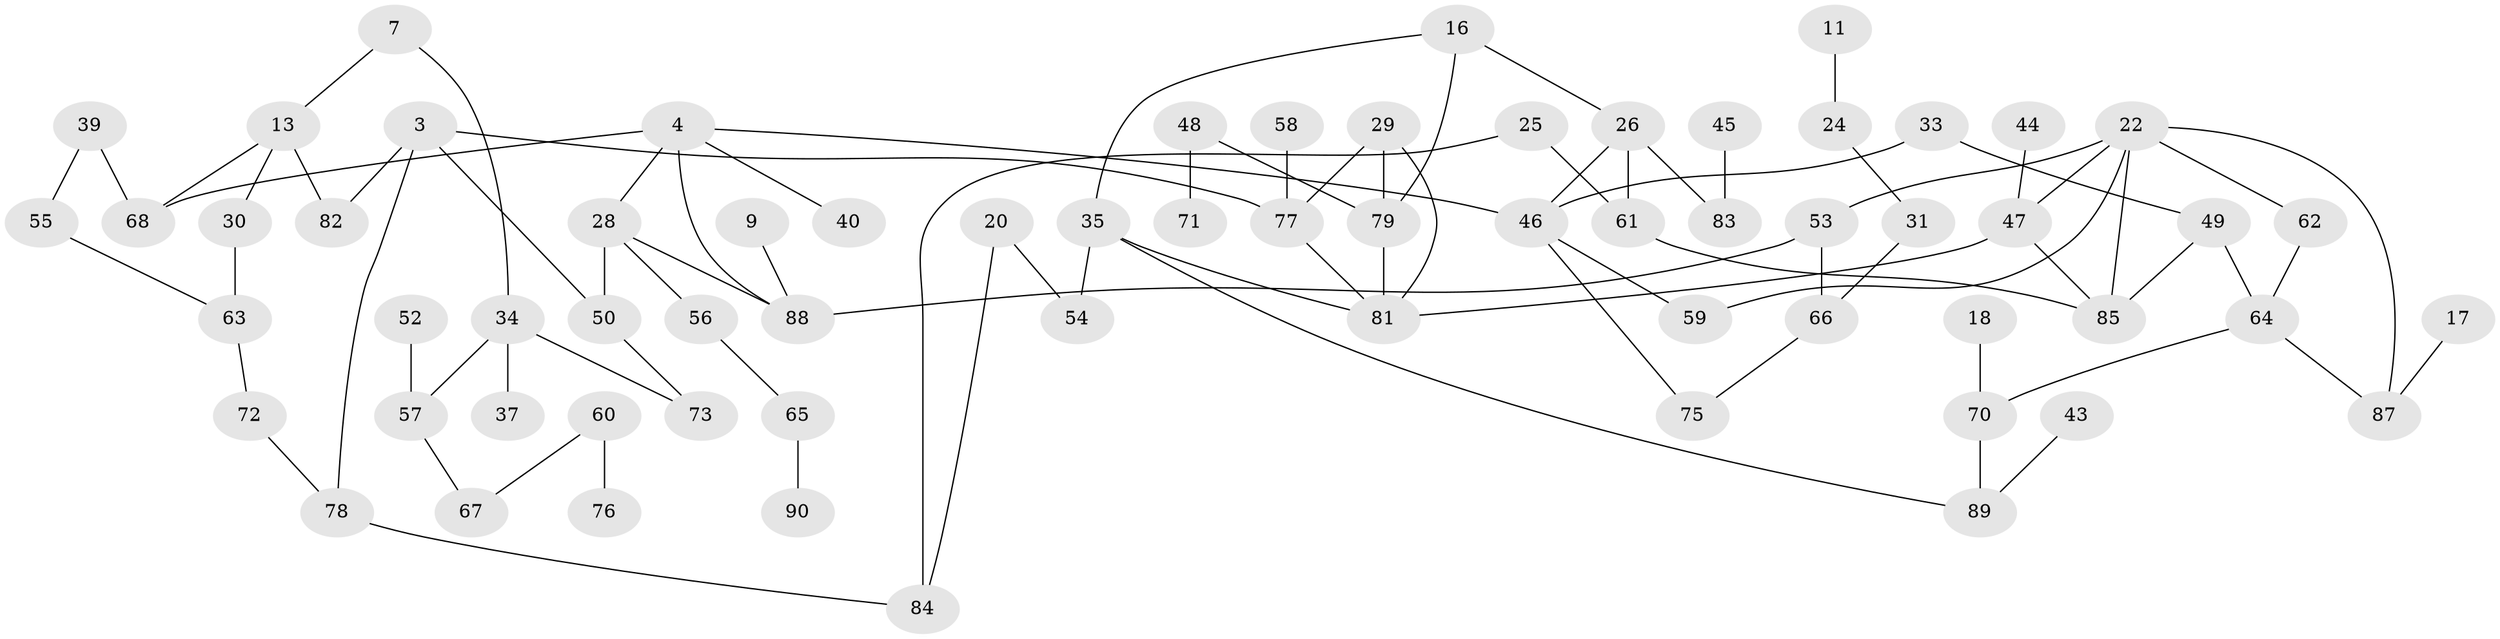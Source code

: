 // original degree distribution, {3: 0.1171875, 1: 0.34375, 0: 0.1484375, 4: 0.171875, 5: 0.0390625, 2: 0.1796875}
// Generated by graph-tools (version 1.1) at 2025/35/03/04/25 23:35:46]
// undirected, 67 vertices, 86 edges
graph export_dot {
  node [color=gray90,style=filled];
  3;
  4;
  7;
  9;
  11;
  13;
  16;
  17;
  18;
  20;
  22;
  24;
  25;
  26;
  28;
  29;
  30;
  31;
  33;
  34;
  35;
  37;
  39;
  40;
  43;
  44;
  45;
  46;
  47;
  48;
  49;
  50;
  52;
  53;
  54;
  55;
  56;
  57;
  58;
  59;
  60;
  61;
  62;
  63;
  64;
  65;
  66;
  67;
  68;
  70;
  71;
  72;
  73;
  75;
  76;
  77;
  78;
  79;
  81;
  82;
  83;
  84;
  85;
  87;
  88;
  89;
  90;
  3 -- 50 [weight=1.0];
  3 -- 77 [weight=1.0];
  3 -- 78 [weight=1.0];
  3 -- 82 [weight=1.0];
  4 -- 28 [weight=1.0];
  4 -- 40 [weight=1.0];
  4 -- 46 [weight=1.0];
  4 -- 68 [weight=1.0];
  4 -- 88 [weight=1.0];
  7 -- 13 [weight=1.0];
  7 -- 34 [weight=1.0];
  9 -- 88 [weight=1.0];
  11 -- 24 [weight=1.0];
  13 -- 30 [weight=1.0];
  13 -- 68 [weight=1.0];
  13 -- 82 [weight=1.0];
  16 -- 26 [weight=1.0];
  16 -- 35 [weight=1.0];
  16 -- 79 [weight=1.0];
  17 -- 87 [weight=1.0];
  18 -- 70 [weight=1.0];
  20 -- 54 [weight=1.0];
  20 -- 84 [weight=1.0];
  22 -- 47 [weight=1.0];
  22 -- 53 [weight=1.0];
  22 -- 59 [weight=1.0];
  22 -- 62 [weight=1.0];
  22 -- 85 [weight=1.0];
  22 -- 87 [weight=1.0];
  24 -- 31 [weight=1.0];
  25 -- 61 [weight=1.0];
  25 -- 84 [weight=1.0];
  26 -- 46 [weight=1.0];
  26 -- 61 [weight=1.0];
  26 -- 83 [weight=1.0];
  28 -- 50 [weight=1.0];
  28 -- 56 [weight=1.0];
  28 -- 88 [weight=1.0];
  29 -- 77 [weight=1.0];
  29 -- 79 [weight=1.0];
  29 -- 81 [weight=1.0];
  30 -- 63 [weight=1.0];
  31 -- 66 [weight=1.0];
  33 -- 46 [weight=1.0];
  33 -- 49 [weight=1.0];
  34 -- 37 [weight=1.0];
  34 -- 57 [weight=1.0];
  34 -- 73 [weight=1.0];
  35 -- 54 [weight=1.0];
  35 -- 81 [weight=1.0];
  35 -- 89 [weight=1.0];
  39 -- 55 [weight=1.0];
  39 -- 68 [weight=1.0];
  43 -- 89 [weight=1.0];
  44 -- 47 [weight=1.0];
  45 -- 83 [weight=1.0];
  46 -- 59 [weight=1.0];
  46 -- 75 [weight=1.0];
  47 -- 81 [weight=1.0];
  47 -- 85 [weight=1.0];
  48 -- 71 [weight=1.0];
  48 -- 79 [weight=1.0];
  49 -- 64 [weight=1.0];
  49 -- 85 [weight=1.0];
  50 -- 73 [weight=1.0];
  52 -- 57 [weight=1.0];
  53 -- 66 [weight=1.0];
  53 -- 88 [weight=1.0];
  55 -- 63 [weight=1.0];
  56 -- 65 [weight=1.0];
  57 -- 67 [weight=1.0];
  58 -- 77 [weight=1.0];
  60 -- 67 [weight=1.0];
  60 -- 76 [weight=1.0];
  61 -- 85 [weight=1.0];
  62 -- 64 [weight=1.0];
  63 -- 72 [weight=1.0];
  64 -- 70 [weight=1.0];
  64 -- 87 [weight=1.0];
  65 -- 90 [weight=1.0];
  66 -- 75 [weight=1.0];
  70 -- 89 [weight=1.0];
  72 -- 78 [weight=1.0];
  77 -- 81 [weight=1.0];
  78 -- 84 [weight=1.0];
  79 -- 81 [weight=1.0];
}
